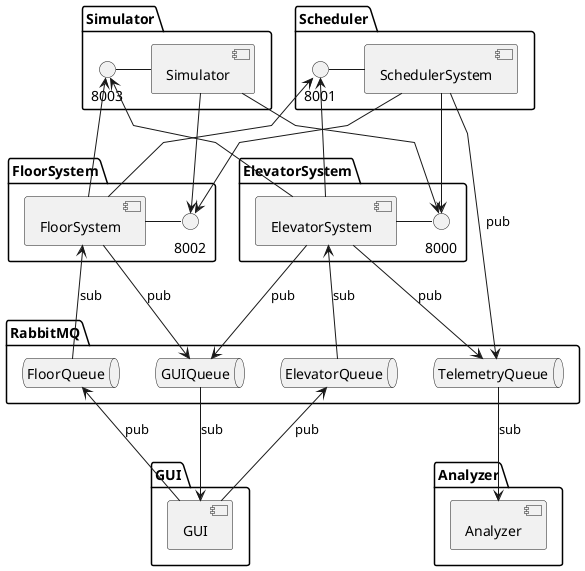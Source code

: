@startuml

skinparam linetype polyline

component GUI

together {

  package "FloorSystem"{
  component FloorSystem as fl
    () "8002" as PFl
    PFl - fl
  }

  package "ElevatorSystem" {
  component ElevatorSystem as el
    () "8000" as PEl
    PEl - el
  }

}

together {

package "Simulator"{
  () "8003" as PSi
  component Simulator as sim
  sim - PSi
}

package "Scheduler"{
  component SchedulerSystem
  () "8001" as PSc
  SchedulerSystem - PSc
}


}

together {
package "GUI"{
  component GUI as guii
}
package "Analyzer"{
  component Analyzer as anal
}
}



package "RabbitMQ"{
  queue "ElevatorQueue"
  queue "FloorQueue"
  queue "GUIQueue"
  queue "TelemetryQueue"

  FloorQueue -[hidden]> ElevatorQueue

}

PSc <-- el
PSc <-- fl
SchedulerSystem --> PEl
SchedulerSystem --> PFl
fl -> PSi
sim --> PFl
sim --> PEl
el -> PSi

SchedulerSystem --> TelemetryQueue: pub
el --> TelemetryQueue: pub

TelemetryQueue --> anal: sub

el --> GUIQueue: pub
el <-- ElevatorQueue: sub
fl --> GUIQueue : pub
fl <-- FloorQueue : sub
GUIQueue --> guii : sub
FloorQueue <-- guii : pub
ElevatorQueue <-- guii: pub



@enduml
